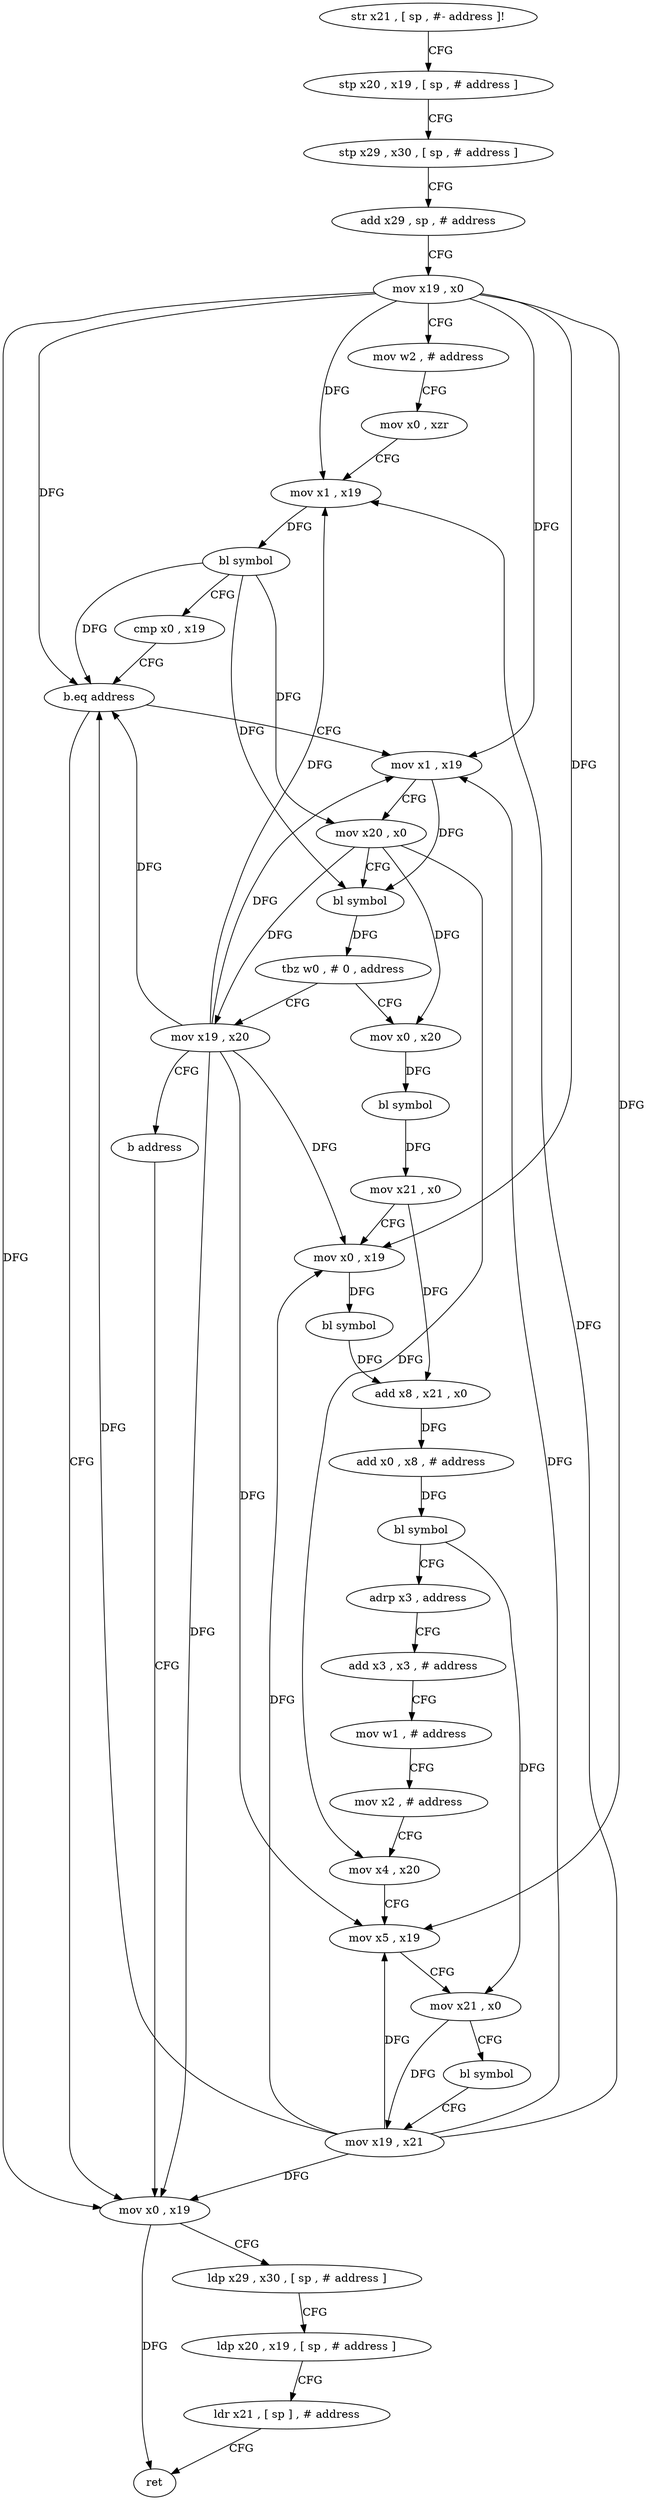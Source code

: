 digraph "func" {
"4245716" [label = "str x21 , [ sp , #- address ]!" ]
"4245720" [label = "stp x20 , x19 , [ sp , # address ]" ]
"4245724" [label = "stp x29 , x30 , [ sp , # address ]" ]
"4245728" [label = "add x29 , sp , # address" ]
"4245732" [label = "mov x19 , x0" ]
"4245736" [label = "mov w2 , # address" ]
"4245740" [label = "mov x0 , xzr" ]
"4245744" [label = "mov x1 , x19" ]
"4245748" [label = "bl symbol" ]
"4245752" [label = "cmp x0 , x19" ]
"4245756" [label = "b.eq address" ]
"4245852" [label = "mov x0 , x19" ]
"4245760" [label = "mov x1 , x19" ]
"4245856" [label = "ldp x29 , x30 , [ sp , # address ]" ]
"4245860" [label = "ldp x20 , x19 , [ sp , # address ]" ]
"4245864" [label = "ldr x21 , [ sp ] , # address" ]
"4245868" [label = "ret" ]
"4245764" [label = "mov x20 , x0" ]
"4245768" [label = "bl symbol" ]
"4245772" [label = "tbz w0 , # 0 , address" ]
"4245784" [label = "mov x0 , x20" ]
"4245776" [label = "mov x19 , x20" ]
"4245788" [label = "bl symbol" ]
"4245792" [label = "mov x21 , x0" ]
"4245796" [label = "mov x0 , x19" ]
"4245800" [label = "bl symbol" ]
"4245804" [label = "add x8 , x21 , x0" ]
"4245808" [label = "add x0 , x8 , # address" ]
"4245812" [label = "bl symbol" ]
"4245816" [label = "adrp x3 , address" ]
"4245820" [label = "add x3 , x3 , # address" ]
"4245824" [label = "mov w1 , # address" ]
"4245828" [label = "mov x2 , # address" ]
"4245832" [label = "mov x4 , x20" ]
"4245836" [label = "mov x5 , x19" ]
"4245840" [label = "mov x21 , x0" ]
"4245844" [label = "bl symbol" ]
"4245848" [label = "mov x19 , x21" ]
"4245780" [label = "b address" ]
"4245716" -> "4245720" [ label = "CFG" ]
"4245720" -> "4245724" [ label = "CFG" ]
"4245724" -> "4245728" [ label = "CFG" ]
"4245728" -> "4245732" [ label = "CFG" ]
"4245732" -> "4245736" [ label = "CFG" ]
"4245732" -> "4245744" [ label = "DFG" ]
"4245732" -> "4245756" [ label = "DFG" ]
"4245732" -> "4245852" [ label = "DFG" ]
"4245732" -> "4245760" [ label = "DFG" ]
"4245732" -> "4245796" [ label = "DFG" ]
"4245732" -> "4245836" [ label = "DFG" ]
"4245736" -> "4245740" [ label = "CFG" ]
"4245740" -> "4245744" [ label = "CFG" ]
"4245744" -> "4245748" [ label = "DFG" ]
"4245748" -> "4245752" [ label = "CFG" ]
"4245748" -> "4245756" [ label = "DFG" ]
"4245748" -> "4245764" [ label = "DFG" ]
"4245748" -> "4245768" [ label = "DFG" ]
"4245752" -> "4245756" [ label = "CFG" ]
"4245756" -> "4245852" [ label = "CFG" ]
"4245756" -> "4245760" [ label = "CFG" ]
"4245852" -> "4245856" [ label = "CFG" ]
"4245852" -> "4245868" [ label = "DFG" ]
"4245760" -> "4245764" [ label = "CFG" ]
"4245760" -> "4245768" [ label = "DFG" ]
"4245856" -> "4245860" [ label = "CFG" ]
"4245860" -> "4245864" [ label = "CFG" ]
"4245864" -> "4245868" [ label = "CFG" ]
"4245764" -> "4245768" [ label = "CFG" ]
"4245764" -> "4245784" [ label = "DFG" ]
"4245764" -> "4245832" [ label = "DFG" ]
"4245764" -> "4245776" [ label = "DFG" ]
"4245768" -> "4245772" [ label = "DFG" ]
"4245772" -> "4245784" [ label = "CFG" ]
"4245772" -> "4245776" [ label = "CFG" ]
"4245784" -> "4245788" [ label = "DFG" ]
"4245776" -> "4245780" [ label = "CFG" ]
"4245776" -> "4245744" [ label = "DFG" ]
"4245776" -> "4245756" [ label = "DFG" ]
"4245776" -> "4245852" [ label = "DFG" ]
"4245776" -> "4245760" [ label = "DFG" ]
"4245776" -> "4245796" [ label = "DFG" ]
"4245776" -> "4245836" [ label = "DFG" ]
"4245788" -> "4245792" [ label = "DFG" ]
"4245792" -> "4245796" [ label = "CFG" ]
"4245792" -> "4245804" [ label = "DFG" ]
"4245796" -> "4245800" [ label = "DFG" ]
"4245800" -> "4245804" [ label = "DFG" ]
"4245804" -> "4245808" [ label = "DFG" ]
"4245808" -> "4245812" [ label = "DFG" ]
"4245812" -> "4245816" [ label = "CFG" ]
"4245812" -> "4245840" [ label = "DFG" ]
"4245816" -> "4245820" [ label = "CFG" ]
"4245820" -> "4245824" [ label = "CFG" ]
"4245824" -> "4245828" [ label = "CFG" ]
"4245828" -> "4245832" [ label = "CFG" ]
"4245832" -> "4245836" [ label = "CFG" ]
"4245836" -> "4245840" [ label = "CFG" ]
"4245840" -> "4245844" [ label = "CFG" ]
"4245840" -> "4245848" [ label = "DFG" ]
"4245844" -> "4245848" [ label = "CFG" ]
"4245848" -> "4245852" [ label = "DFG" ]
"4245848" -> "4245744" [ label = "DFG" ]
"4245848" -> "4245756" [ label = "DFG" ]
"4245848" -> "4245760" [ label = "DFG" ]
"4245848" -> "4245796" [ label = "DFG" ]
"4245848" -> "4245836" [ label = "DFG" ]
"4245780" -> "4245852" [ label = "CFG" ]
}
